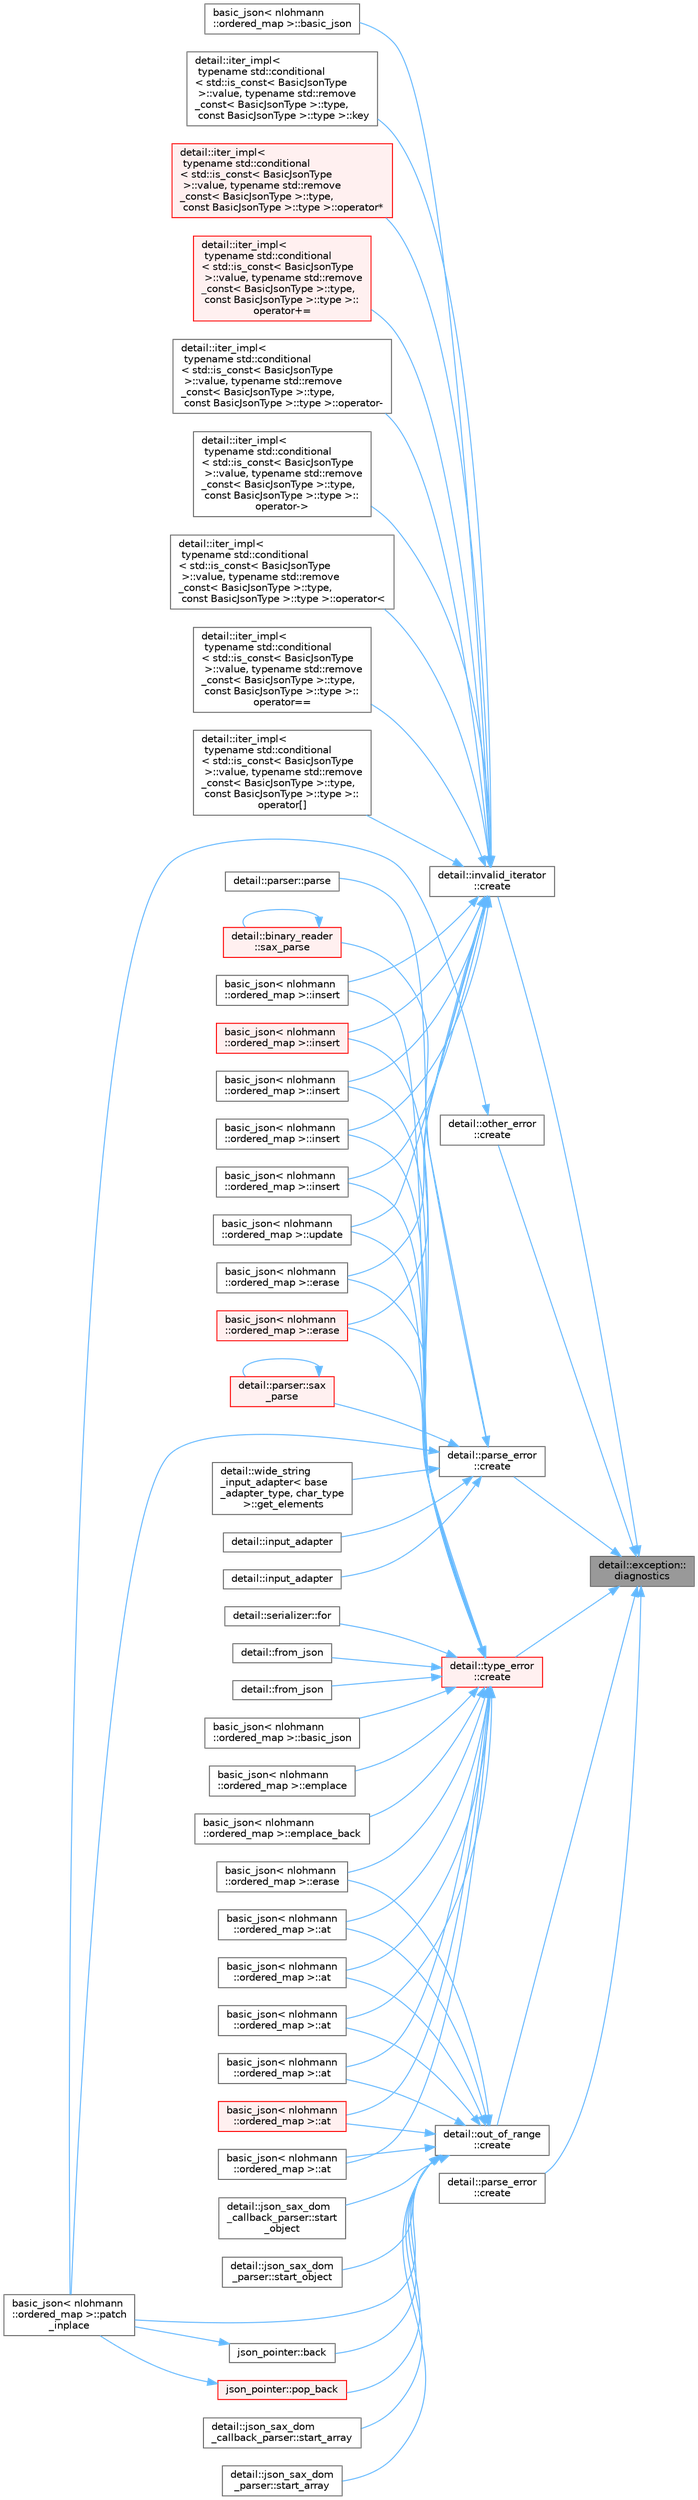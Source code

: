 digraph "detail::exception::diagnostics"
{
 // INTERACTIVE_SVG=YES
 // LATEX_PDF_SIZE
  bgcolor="transparent";
  edge [fontname=Helvetica,fontsize=10,labelfontname=Helvetica,labelfontsize=10];
  node [fontname=Helvetica,fontsize=10,shape=box,height=0.2,width=0.4];
  rankdir="RL";
  Node1 [id="Node000001",label="detail::exception::\ldiagnostics",height=0.2,width=0.4,color="gray40", fillcolor="grey60", style="filled", fontcolor="black",tooltip=" "];
  Node1 -> Node2 [id="edge1_Node000001_Node000002",dir="back",color="steelblue1",style="solid",tooltip=" "];
  Node2 [id="Node000002",label="detail::invalid_iterator\l::create",height=0.2,width=0.4,color="grey40", fillcolor="white", style="filled",URL="$classdetail_1_1invalid__iterator.html#a35d0b713b151188622791891314949f9",tooltip=" "];
  Node2 -> Node3 [id="edge2_Node000002_Node000003",dir="back",color="steelblue1",style="solid",tooltip=" "];
  Node3 [id="Node000003",label="basic_json\< nlohmann\l::ordered_map \>::basic_json",height=0.2,width=0.4,color="grey40", fillcolor="white", style="filled",URL="$classbasic__json.html#af97b4fcd01509076c8a7b32ec1a10aec",tooltip=" "];
  Node2 -> Node4 [id="edge3_Node000002_Node000004",dir="back",color="steelblue1",style="solid",tooltip=" "];
  Node4 [id="Node000004",label="basic_json\< nlohmann\l::ordered_map \>::erase",height=0.2,width=0.4,color="grey40", fillcolor="white", style="filled",URL="$classbasic__json.html#a437b81c6e968a4192a22bc0de6c4df80",tooltip=" "];
  Node2 -> Node5 [id="edge4_Node000002_Node000005",dir="back",color="steelblue1",style="solid",tooltip=" "];
  Node5 [id="Node000005",label="basic_json\< nlohmann\l::ordered_map \>::erase",height=0.2,width=0.4,color="red", fillcolor="#FFF0F0", style="filled",URL="$classbasic__json.html#a7d0fef086b1b72372113db6ce7446189",tooltip=" "];
  Node2 -> Node7 [id="edge5_Node000002_Node000007",dir="back",color="steelblue1",style="solid",tooltip=" "];
  Node7 [id="Node000007",label="basic_json\< nlohmann\l::ordered_map \>::insert",height=0.2,width=0.4,color="grey40", fillcolor="white", style="filled",URL="$classbasic__json.html#aaf55c485c75ddd7bd5f9791e59d3aec7",tooltip=" "];
  Node2 -> Node8 [id="edge6_Node000002_Node000008",dir="back",color="steelblue1",style="solid",tooltip=" "];
  Node8 [id="Node000008",label="basic_json\< nlohmann\l::ordered_map \>::insert",height=0.2,width=0.4,color="red", fillcolor="#FFF0F0", style="filled",URL="$classbasic__json.html#a7f3817060c2bec896a99cb2c236b9c27",tooltip=" "];
  Node2 -> Node10 [id="edge7_Node000002_Node000010",dir="back",color="steelblue1",style="solid",tooltip=" "];
  Node10 [id="Node000010",label="basic_json\< nlohmann\l::ordered_map \>::insert",height=0.2,width=0.4,color="grey40", fillcolor="white", style="filled",URL="$classbasic__json.html#a68e1707248a00a2608a304da5ae5c911",tooltip=" "];
  Node2 -> Node11 [id="edge8_Node000002_Node000011",dir="back",color="steelblue1",style="solid",tooltip=" "];
  Node11 [id="Node000011",label="basic_json\< nlohmann\l::ordered_map \>::insert",height=0.2,width=0.4,color="grey40", fillcolor="white", style="filled",URL="$classbasic__json.html#abdfee6a3db80431a24c68bfaf038c47d",tooltip=" "];
  Node2 -> Node12 [id="edge9_Node000002_Node000012",dir="back",color="steelblue1",style="solid",tooltip=" "];
  Node12 [id="Node000012",label="basic_json\< nlohmann\l::ordered_map \>::insert",height=0.2,width=0.4,color="grey40", fillcolor="white", style="filled",URL="$classbasic__json.html#a47b623200562da188886a385c716d101",tooltip=" "];
  Node2 -> Node13 [id="edge10_Node000002_Node000013",dir="back",color="steelblue1",style="solid",tooltip=" "];
  Node13 [id="Node000013",label="detail::iter_impl\<\l typename std::conditional\l\< std::is_const\< BasicJsonType\l \>::value, typename std::remove\l_const\< BasicJsonType \>::type,\l const BasicJsonType \>::type \>::key",height=0.2,width=0.4,color="grey40", fillcolor="white", style="filled",URL="$classdetail_1_1iter__impl.html#a4064b295014b32f3cabd86f94264fc74",tooltip=" "];
  Node2 -> Node14 [id="edge11_Node000002_Node000014",dir="back",color="steelblue1",style="solid",tooltip=" "];
  Node14 [id="Node000014",label="detail::iter_impl\<\l typename std::conditional\l\< std::is_const\< BasicJsonType\l \>::value, typename std::remove\l_const\< BasicJsonType \>::type,\l const BasicJsonType \>::type \>::operator*",height=0.2,width=0.4,color="red", fillcolor="#FFF0F0", style="filled",URL="$classdetail_1_1iter__impl.html#abbef7d5bdb2c45980a34e907610c32b2",tooltip=" "];
  Node2 -> Node16 [id="edge12_Node000002_Node000016",dir="back",color="steelblue1",style="solid",tooltip=" "];
  Node16 [id="Node000016",label="detail::iter_impl\<\l typename std::conditional\l\< std::is_const\< BasicJsonType\l \>::value, typename std::remove\l_const\< BasicJsonType \>::type,\l const BasicJsonType \>::type \>::\loperator+=",height=0.2,width=0.4,color="red", fillcolor="#FFF0F0", style="filled",URL="$classdetail_1_1iter__impl.html#a5e2dd333526ae85044fe78f65aac9b52",tooltip=" "];
  Node2 -> Node18 [id="edge13_Node000002_Node000018",dir="back",color="steelblue1",style="solid",tooltip=" "];
  Node18 [id="Node000018",label="detail::iter_impl\<\l typename std::conditional\l\< std::is_const\< BasicJsonType\l \>::value, typename std::remove\l_const\< BasicJsonType \>::type,\l const BasicJsonType \>::type \>::operator-",height=0.2,width=0.4,color="grey40", fillcolor="white", style="filled",URL="$classdetail_1_1iter__impl.html#a848837b8db99998c90d7bd71492d0dee",tooltip=" "];
  Node2 -> Node19 [id="edge14_Node000002_Node000019",dir="back",color="steelblue1",style="solid",tooltip=" "];
  Node19 [id="Node000019",label="detail::iter_impl\<\l typename std::conditional\l\< std::is_const\< BasicJsonType\l \>::value, typename std::remove\l_const\< BasicJsonType \>::type,\l const BasicJsonType \>::type \>::\loperator-\>",height=0.2,width=0.4,color="grey40", fillcolor="white", style="filled",URL="$classdetail_1_1iter__impl.html#a72314a87e67ba523f1be2f014f4eab56",tooltip=" "];
  Node2 -> Node20 [id="edge15_Node000002_Node000020",dir="back",color="steelblue1",style="solid",tooltip=" "];
  Node20 [id="Node000020",label="detail::iter_impl\<\l typename std::conditional\l\< std::is_const\< BasicJsonType\l \>::value, typename std::remove\l_const\< BasicJsonType \>::type,\l const BasicJsonType \>::type \>::operator\<",height=0.2,width=0.4,color="grey40", fillcolor="white", style="filled",URL="$classdetail_1_1iter__impl.html#a339df296df7f5d014d5c7cedf40497da",tooltip=" "];
  Node2 -> Node21 [id="edge16_Node000002_Node000021",dir="back",color="steelblue1",style="solid",tooltip=" "];
  Node21 [id="Node000021",label="detail::iter_impl\<\l typename std::conditional\l\< std::is_const\< BasicJsonType\l \>::value, typename std::remove\l_const\< BasicJsonType \>::type,\l const BasicJsonType \>::type \>::\loperator==",height=0.2,width=0.4,color="grey40", fillcolor="white", style="filled",URL="$classdetail_1_1iter__impl.html#a57b4e1eee4a3cdb3c0683cf64979da8d",tooltip=" "];
  Node2 -> Node22 [id="edge17_Node000002_Node000022",dir="back",color="steelblue1",style="solid",tooltip=" "];
  Node22 [id="Node000022",label="detail::iter_impl\<\l typename std::conditional\l\< std::is_const\< BasicJsonType\l \>::value, typename std::remove\l_const\< BasicJsonType \>::type,\l const BasicJsonType \>::type \>::\loperator[]",height=0.2,width=0.4,color="grey40", fillcolor="white", style="filled",URL="$classdetail_1_1iter__impl.html#a5e557e30103e2af36cd8173c88eb586c",tooltip=" "];
  Node2 -> Node23 [id="edge18_Node000002_Node000023",dir="back",color="steelblue1",style="solid",tooltip=" "];
  Node23 [id="Node000023",label="basic_json\< nlohmann\l::ordered_map \>::update",height=0.2,width=0.4,color="grey40", fillcolor="white", style="filled",URL="$classbasic__json.html#a4ea2b8cef5e4aba5b92d14e6ebe25936",tooltip=" "];
  Node1 -> Node24 [id="edge19_Node000001_Node000024",dir="back",color="steelblue1",style="solid",tooltip=" "];
  Node24 [id="Node000024",label="detail::other_error\l::create",height=0.2,width=0.4,color="grey40", fillcolor="white", style="filled",URL="$classdetail_1_1other__error.html#a687565ec69bfdf7a15f9a672038b0f0f",tooltip=" "];
  Node24 -> Node25 [id="edge20_Node000024_Node000025",dir="back",color="steelblue1",style="solid",tooltip=" "];
  Node25 [id="Node000025",label="basic_json\< nlohmann\l::ordered_map \>::patch\l_inplace",height=0.2,width=0.4,color="grey40", fillcolor="white", style="filled",URL="$classbasic__json.html#a693812b31e106dec9166e93d8f6dd7d7",tooltip=" "];
  Node1 -> Node26 [id="edge21_Node000001_Node000026",dir="back",color="steelblue1",style="solid",tooltip=" "];
  Node26 [id="Node000026",label="detail::out_of_range\l::create",height=0.2,width=0.4,color="grey40", fillcolor="white", style="filled",URL="$classdetail_1_1out__of__range.html#a79ea0d3ec02a853629dc827e045ecff5",tooltip=" "];
  Node26 -> Node27 [id="edge22_Node000026_Node000027",dir="back",color="steelblue1",style="solid",tooltip=" "];
  Node27 [id="Node000027",label="basic_json\< nlohmann\l::ordered_map \>::at",height=0.2,width=0.4,color="grey40", fillcolor="white", style="filled",URL="$classbasic__json.html#accafaaf23f60bb245ddb1fa0972b33a3",tooltip=" "];
  Node26 -> Node28 [id="edge23_Node000026_Node000028",dir="back",color="steelblue1",style="solid",tooltip=" "];
  Node28 [id="Node000028",label="basic_json\< nlohmann\l::ordered_map \>::at",height=0.2,width=0.4,color="grey40", fillcolor="white", style="filled",URL="$classbasic__json.html#aba9a21714e81e98fc5786a2339ea1665",tooltip=" "];
  Node26 -> Node29 [id="edge24_Node000026_Node000029",dir="back",color="steelblue1",style="solid",tooltip=" "];
  Node29 [id="Node000029",label="basic_json\< nlohmann\l::ordered_map \>::at",height=0.2,width=0.4,color="grey40", fillcolor="white", style="filled",URL="$classbasic__json.html#a4cd9ba2f2164d9cee83b07f76d40843f",tooltip=" "];
  Node26 -> Node30 [id="edge25_Node000026_Node000030",dir="back",color="steelblue1",style="solid",tooltip=" "];
  Node30 [id="Node000030",label="basic_json\< nlohmann\l::ordered_map \>::at",height=0.2,width=0.4,color="grey40", fillcolor="white", style="filled",URL="$classbasic__json.html#a7ae6267ca4bd85e25f61dc5ba30204da",tooltip=" "];
  Node26 -> Node31 [id="edge26_Node000026_Node000031",dir="back",color="steelblue1",style="solid",tooltip=" "];
  Node31 [id="Node000031",label="basic_json\< nlohmann\l::ordered_map \>::at",height=0.2,width=0.4,color="red", fillcolor="#FFF0F0", style="filled",URL="$classbasic__json.html#a899e4623fe377af5c9ad14c40c64280c",tooltip=" "];
  Node26 -> Node34 [id="edge27_Node000026_Node000034",dir="back",color="steelblue1",style="solid",tooltip=" "];
  Node34 [id="Node000034",label="basic_json\< nlohmann\l::ordered_map \>::at",height=0.2,width=0.4,color="grey40", fillcolor="white", style="filled",URL="$classbasic__json.html#af076d8a80f4263cf821da2033d5773b6",tooltip=" "];
  Node26 -> Node35 [id="edge28_Node000026_Node000035",dir="back",color="steelblue1",style="solid",tooltip=" "];
  Node35 [id="Node000035",label="json_pointer::back",height=0.2,width=0.4,color="grey40", fillcolor="white", style="filled",URL="$classjson__pointer.html#aba71e63e4032cfc46dd90aeb09e5cb0f",tooltip="return last reference token"];
  Node35 -> Node25 [id="edge29_Node000035_Node000025",dir="back",color="steelblue1",style="solid",tooltip=" "];
  Node26 -> Node36 [id="edge30_Node000026_Node000036",dir="back",color="steelblue1",style="solid",tooltip=" "];
  Node36 [id="Node000036",label="basic_json\< nlohmann\l::ordered_map \>::erase",height=0.2,width=0.4,color="grey40", fillcolor="white", style="filled",URL="$classbasic__json.html#ac2c58b5f34c2ff56e27630214f5a9df4",tooltip=" "];
  Node26 -> Node25 [id="edge31_Node000026_Node000025",dir="back",color="steelblue1",style="solid",tooltip=" "];
  Node26 -> Node37 [id="edge32_Node000026_Node000037",dir="back",color="steelblue1",style="solid",tooltip=" "];
  Node37 [id="Node000037",label="json_pointer::pop_back",height=0.2,width=0.4,color="red", fillcolor="#FFF0F0", style="filled",URL="$classjson__pointer.html#a662118b470c87a1b564946c2602c49ce",tooltip="remove last reference token"];
  Node37 -> Node25 [id="edge33_Node000037_Node000025",dir="back",color="steelblue1",style="solid",tooltip=" "];
  Node26 -> Node39 [id="edge34_Node000026_Node000039",dir="back",color="steelblue1",style="solid",tooltip=" "];
  Node39 [id="Node000039",label="detail::json_sax_dom\l_callback_parser::start_array",height=0.2,width=0.4,color="grey40", fillcolor="white", style="filled",URL="$classdetail_1_1json__sax__dom__callback__parser.html#a003acf2b06ffaf639bb6d34f5eb1695a",tooltip=" "];
  Node26 -> Node40 [id="edge35_Node000026_Node000040",dir="back",color="steelblue1",style="solid",tooltip=" "];
  Node40 [id="Node000040",label="detail::json_sax_dom\l_parser::start_array",height=0.2,width=0.4,color="grey40", fillcolor="white", style="filled",URL="$classdetail_1_1json__sax__dom__parser.html#ab47560ea9aebc6a25c0e2939bc8c95d0",tooltip=" "];
  Node26 -> Node41 [id="edge36_Node000026_Node000041",dir="back",color="steelblue1",style="solid",tooltip=" "];
  Node41 [id="Node000041",label="detail::json_sax_dom\l_callback_parser::start\l_object",height=0.2,width=0.4,color="grey40", fillcolor="white", style="filled",URL="$classdetail_1_1json__sax__dom__callback__parser.html#ae6016c3811e0c22532a589caf470a21e",tooltip=" "];
  Node26 -> Node42 [id="edge37_Node000026_Node000042",dir="back",color="steelblue1",style="solid",tooltip=" "];
  Node42 [id="Node000042",label="detail::json_sax_dom\l_parser::start_object",height=0.2,width=0.4,color="grey40", fillcolor="white", style="filled",URL="$classdetail_1_1json__sax__dom__parser.html#a65c9afecd60c3774278a37efe4f34518",tooltip=" "];
  Node1 -> Node43 [id="edge38_Node000001_Node000043",dir="back",color="steelblue1",style="solid",tooltip=" "];
  Node43 [id="Node000043",label="detail::parse_error\l::create",height=0.2,width=0.4,color="grey40", fillcolor="white", style="filled",URL="$classdetail_1_1parse__error.html#a07046ea9f33d28f120af188ed674d6df",tooltip="create a parse error exception"];
  Node43 -> Node44 [id="edge39_Node000043_Node000044",dir="back",color="steelblue1",style="solid",tooltip=" "];
  Node44 [id="Node000044",label="detail::wide_string\l_input_adapter\< base\l_adapter_type, char_type\l \>::get_elements",height=0.2,width=0.4,color="grey40", fillcolor="white", style="filled",URL="$classdetail_1_1wide__string__input__adapter.html#a12c464bdf348096f8ac250fb8f415a42",tooltip=" "];
  Node43 -> Node45 [id="edge40_Node000043_Node000045",dir="back",color="steelblue1",style="solid",tooltip=" "];
  Node45 [id="Node000045",label="detail::input_adapter",height=0.2,width=0.4,color="grey40", fillcolor="white", style="filled",URL="$namespacedetail.html#a53fa6fb154a643a2202e31cb18f47c97",tooltip=" "];
  Node43 -> Node46 [id="edge41_Node000043_Node000046",dir="back",color="steelblue1",style="solid",tooltip=" "];
  Node46 [id="Node000046",label="detail::input_adapter",height=0.2,width=0.4,color="grey40", fillcolor="white", style="filled",URL="$namespacedetail.html#aa7b34bd54868366a47c9adad778867bc",tooltip=" "];
  Node43 -> Node47 [id="edge42_Node000043_Node000047",dir="back",color="steelblue1",style="solid",tooltip=" "];
  Node47 [id="Node000047",label="detail::parser::parse",height=0.2,width=0.4,color="grey40", fillcolor="white", style="filled",URL="$classdetail_1_1parser.html#a59f4b745d4aa146bf7a60a30060f592f",tooltip="public parser interface"];
  Node43 -> Node25 [id="edge43_Node000043_Node000025",dir="back",color="steelblue1",style="solid",tooltip=" "];
  Node43 -> Node48 [id="edge44_Node000043_Node000048",dir="back",color="steelblue1",style="solid",tooltip=" "];
  Node48 [id="Node000048",label="detail::binary_reader\l::sax_parse",height=0.2,width=0.4,color="red", fillcolor="#FFF0F0", style="filled",URL="$classdetail_1_1binary__reader.html#a8e1b5452ae426e1d7b48761859e7f52d",tooltip=" "];
  Node48 -> Node48 [id="edge45_Node000048_Node000048",dir="back",color="steelblue1",style="solid",tooltip=" "];
  Node43 -> Node52 [id="edge46_Node000043_Node000052",dir="back",color="steelblue1",style="solid",tooltip=" "];
  Node52 [id="Node000052",label="detail::parser::sax\l_parse",height=0.2,width=0.4,color="red", fillcolor="#FFF0F0", style="filled",URL="$classdetail_1_1parser.html#ae9084759356689163fee9ae37e69b050",tooltip=" "];
  Node52 -> Node52 [id="edge47_Node000052_Node000052",dir="back",color="steelblue1",style="solid",tooltip=" "];
  Node1 -> Node54 [id="edge48_Node000001_Node000054",dir="back",color="steelblue1",style="solid",tooltip=" "];
  Node54 [id="Node000054",label="detail::parse_error\l::create",height=0.2,width=0.4,color="grey40", fillcolor="white", style="filled",URL="$classdetail_1_1parse__error.html#a55b7ac869c65efd530fbf3dee18c5e9c",tooltip=" "];
  Node1 -> Node55 [id="edge49_Node000001_Node000055",dir="back",color="steelblue1",style="solid",tooltip=" "];
  Node55 [id="Node000055",label="detail::type_error\l::create",height=0.2,width=0.4,color="red", fillcolor="#FFF0F0", style="filled",URL="$classdetail_1_1type__error.html#a2d25372628cf1e09ec67718f4bc42762",tooltip=" "];
  Node55 -> Node27 [id="edge50_Node000055_Node000027",dir="back",color="steelblue1",style="solid",tooltip=" "];
  Node55 -> Node28 [id="edge51_Node000055_Node000028",dir="back",color="steelblue1",style="solid",tooltip=" "];
  Node55 -> Node29 [id="edge52_Node000055_Node000029",dir="back",color="steelblue1",style="solid",tooltip=" "];
  Node55 -> Node30 [id="edge53_Node000055_Node000030",dir="back",color="steelblue1",style="solid",tooltip=" "];
  Node55 -> Node31 [id="edge54_Node000055_Node000031",dir="back",color="steelblue1",style="solid",tooltip=" "];
  Node55 -> Node34 [id="edge55_Node000055_Node000034",dir="back",color="steelblue1",style="solid",tooltip=" "];
  Node55 -> Node56 [id="edge56_Node000055_Node000056",dir="back",color="steelblue1",style="solid",tooltip=" "];
  Node56 [id="Node000056",label="basic_json\< nlohmann\l::ordered_map \>::basic_json",height=0.2,width=0.4,color="grey40", fillcolor="white", style="filled",URL="$classbasic__json.html#aa911d47d3c99184a301bf4fd304199b2",tooltip=" "];
  Node55 -> Node57 [id="edge57_Node000055_Node000057",dir="back",color="steelblue1",style="solid",tooltip=" "];
  Node57 [id="Node000057",label="basic_json\< nlohmann\l::ordered_map \>::emplace",height=0.2,width=0.4,color="grey40", fillcolor="white", style="filled",URL="$classbasic__json.html#af298488e59ff260d2ca950070cf19196",tooltip=" "];
  Node55 -> Node58 [id="edge58_Node000055_Node000058",dir="back",color="steelblue1",style="solid",tooltip=" "];
  Node58 [id="Node000058",label="basic_json\< nlohmann\l::ordered_map \>::emplace_back",height=0.2,width=0.4,color="grey40", fillcolor="white", style="filled",URL="$classbasic__json.html#ac5f0a15957842b188826aea98a9cfd3d",tooltip=" "];
  Node55 -> Node36 [id="edge59_Node000055_Node000036",dir="back",color="steelblue1",style="solid",tooltip=" "];
  Node55 -> Node4 [id="edge60_Node000055_Node000004",dir="back",color="steelblue1",style="solid",tooltip=" "];
  Node55 -> Node5 [id="edge61_Node000055_Node000005",dir="back",color="steelblue1",style="solid",tooltip=" "];
  Node55 -> Node59 [id="edge62_Node000055_Node000059",dir="back",color="steelblue1",style="solid",tooltip=" "];
  Node59 [id="Node000059",label="detail::serializer::for",height=0.2,width=0.4,color="grey40", fillcolor="white", style="filled",URL="$classdetail_1_1serializer.html#a491abc2de2affbc9c3490bde110b7f07",tooltip=" "];
  Node55 -> Node60 [id="edge63_Node000055_Node000060",dir="back",color="steelblue1",style="solid",tooltip=" "];
  Node60 [id="Node000060",label="detail::from_json",height=0.2,width=0.4,color="grey40", fillcolor="white", style="filled",URL="$namespacedetail.html#a5679c0faebc99f95ebfd2cb33406cdfc",tooltip=" "];
  Node55 -> Node61 [id="edge64_Node000055_Node000061",dir="back",color="steelblue1",style="solid",tooltip=" "];
  Node61 [id="Node000061",label="detail::from_json",height=0.2,width=0.4,color="grey40", fillcolor="white", style="filled",URL="$namespacedetail.html#a65752fffa784667e7b4ea8bdd0ec6669",tooltip=" "];
  Node55 -> Node7 [id="edge65_Node000055_Node000007",dir="back",color="steelblue1",style="solid",tooltip=" "];
  Node55 -> Node8 [id="edge66_Node000055_Node000008",dir="back",color="steelblue1",style="solid",tooltip=" "];
  Node55 -> Node10 [id="edge67_Node000055_Node000010",dir="back",color="steelblue1",style="solid",tooltip=" "];
  Node55 -> Node11 [id="edge68_Node000055_Node000011",dir="back",color="steelblue1",style="solid",tooltip=" "];
  Node55 -> Node12 [id="edge69_Node000055_Node000012",dir="back",color="steelblue1",style="solid",tooltip=" "];
  Node55 -> Node23 [id="edge70_Node000055_Node000023",dir="back",color="steelblue1",style="solid",tooltip=" "];
}
